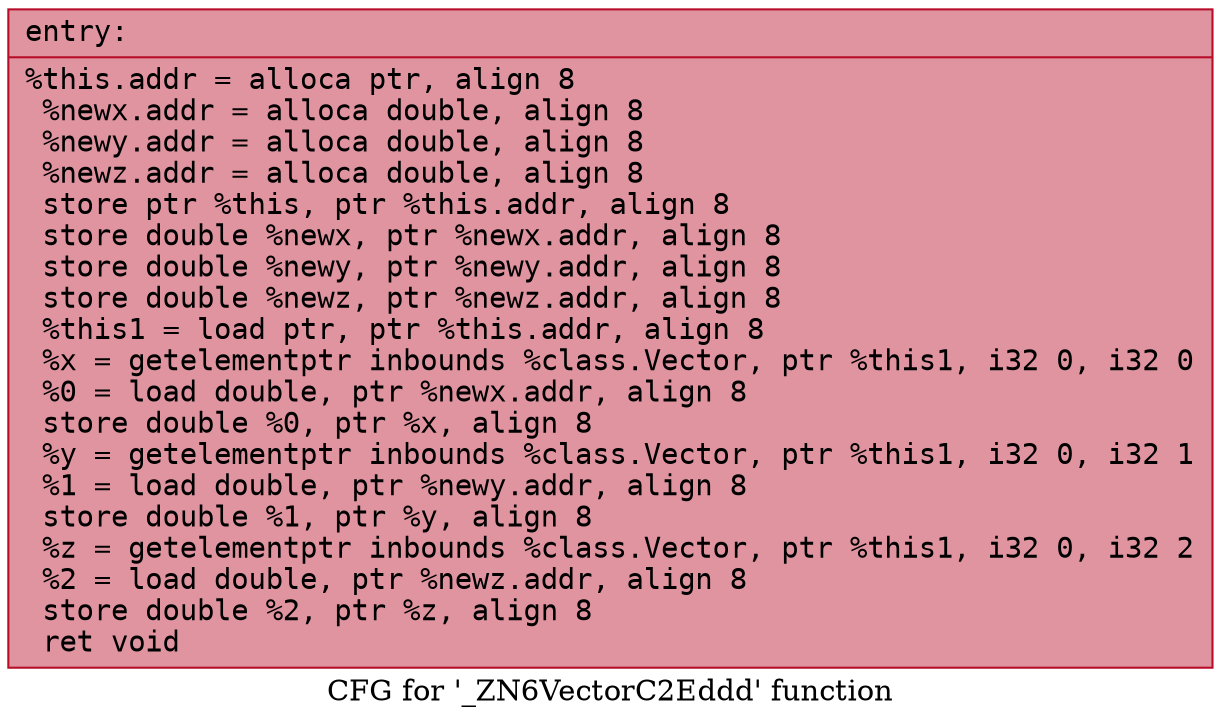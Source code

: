 digraph "CFG for '_ZN6VectorC2Eddd' function" {
	label="CFG for '_ZN6VectorC2Eddd' function";

	Node0x55f4dae7a350 [shape=record,color="#b70d28ff", style=filled, fillcolor="#b70d2870" fontname="Courier",label="{entry:\l|  %this.addr = alloca ptr, align 8\l  %newx.addr = alloca double, align 8\l  %newy.addr = alloca double, align 8\l  %newz.addr = alloca double, align 8\l  store ptr %this, ptr %this.addr, align 8\l  store double %newx, ptr %newx.addr, align 8\l  store double %newy, ptr %newy.addr, align 8\l  store double %newz, ptr %newz.addr, align 8\l  %this1 = load ptr, ptr %this.addr, align 8\l  %x = getelementptr inbounds %class.Vector, ptr %this1, i32 0, i32 0\l  %0 = load double, ptr %newx.addr, align 8\l  store double %0, ptr %x, align 8\l  %y = getelementptr inbounds %class.Vector, ptr %this1, i32 0, i32 1\l  %1 = load double, ptr %newy.addr, align 8\l  store double %1, ptr %y, align 8\l  %z = getelementptr inbounds %class.Vector, ptr %this1, i32 0, i32 2\l  %2 = load double, ptr %newz.addr, align 8\l  store double %2, ptr %z, align 8\l  ret void\l}"];
}
